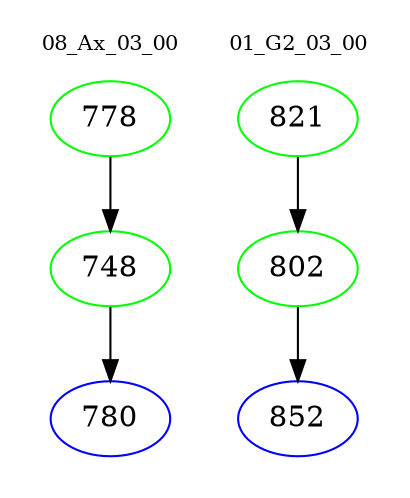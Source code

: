 digraph{
subgraph cluster_0 {
color = white
label = "08_Ax_03_00";
fontsize=10;
T0_778 [label="778", color="green"]
T0_778 -> T0_748 [color="black"]
T0_748 [label="748", color="green"]
T0_748 -> T0_780 [color="black"]
T0_780 [label="780", color="blue"]
}
subgraph cluster_1 {
color = white
label = "01_G2_03_00";
fontsize=10;
T1_821 [label="821", color="green"]
T1_821 -> T1_802 [color="black"]
T1_802 [label="802", color="green"]
T1_802 -> T1_852 [color="black"]
T1_852 [label="852", color="blue"]
}
}

